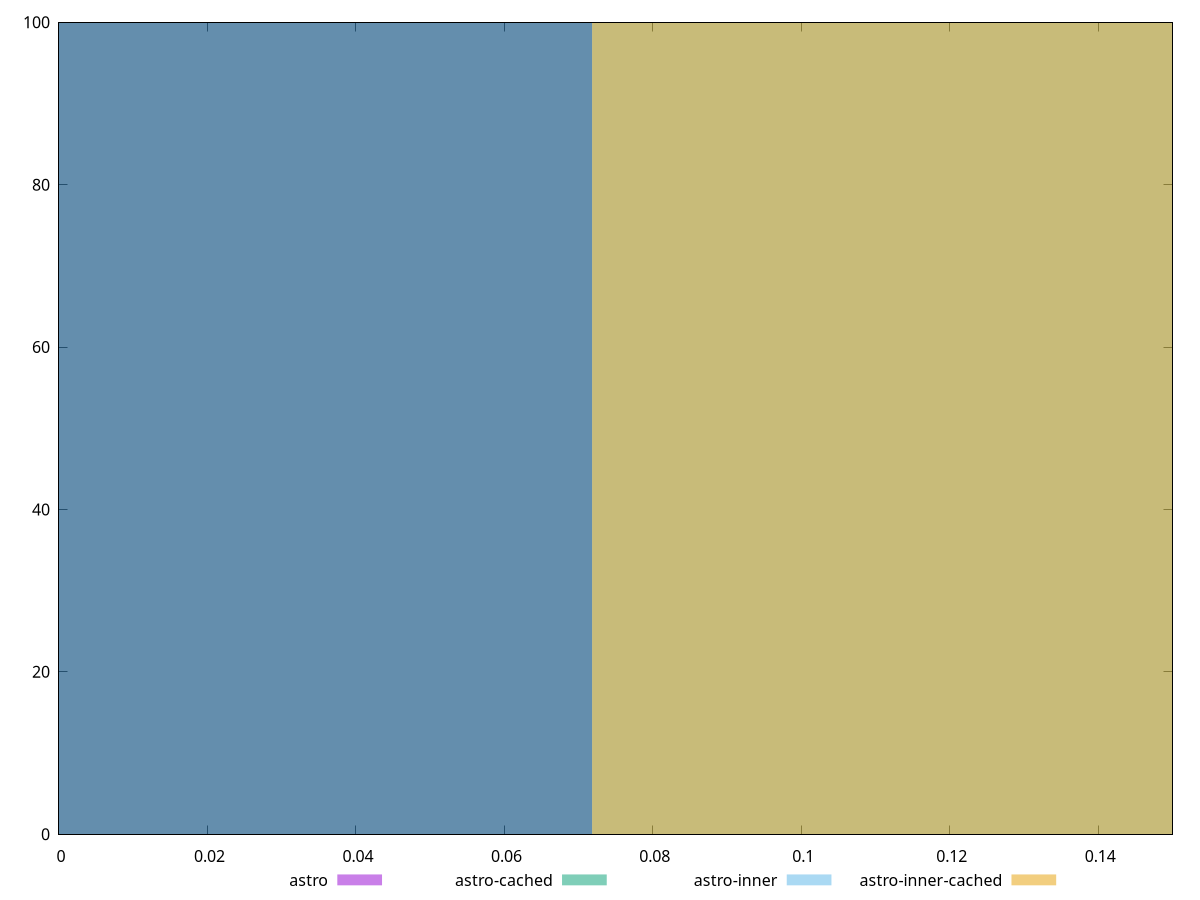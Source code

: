 reset

$astro <<EOF
0 100
EOF

$astroCached <<EOF
0 100
EOF

$astroInner <<EOF
0.14363217790352142 100
EOF

$astroInnerCached <<EOF
0.14363217790352142 100
EOF

set key outside below
set boxwidth 0.14363217790352142
set xrange [0:0.15]
set yrange [0:100]
set trange [0:100]
set style fill transparent solid 0.5 noborder
set terminal svg size 640, 520 enhanced background rgb 'white'
set output "reports/report_00033_2021-03-01T14-23-16.841Z/uses-text-compression/comparison/histogram/all_score.svg"

plot $astro title "astro" with boxes, \
     $astroCached title "astro-cached" with boxes, \
     $astroInner title "astro-inner" with boxes, \
     $astroInnerCached title "astro-inner-cached" with boxes

reset
